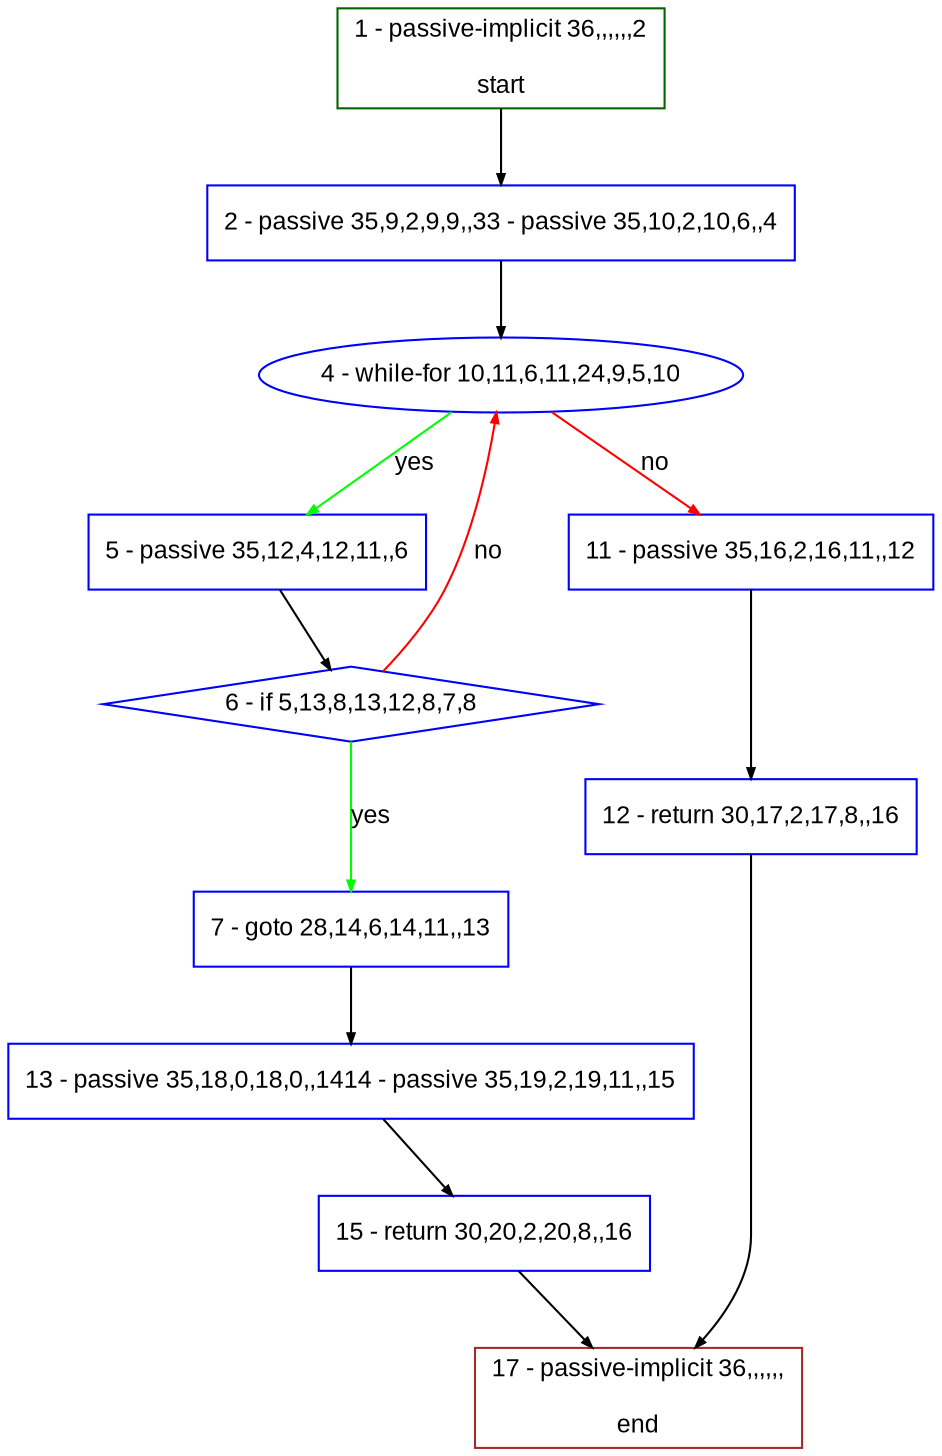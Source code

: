 digraph "" {
  graph [bgcolor="white", fillcolor="#FFFFCC", pack="true", packmode="clust", fontname="Arial", label="", fontsize="12", compound="true", style="rounded,filled"];
  node [node_initialized="no", fillcolor="white", fontname="Arial", label="", color="grey", fontsize="12", fixedsize="false", compound="true", shape="rectangle", style="filled"];
  edge [arrowtail="none", lhead="", fontcolor="black", fontname="Arial", label="", color="black", fontsize="12", arrowhead="normal", arrowsize="0.5", compound="true", ltail="", dir="forward"];
  __N1 [fillcolor="#ffffff", label="2 - passive 35,9,2,9,9,,33 - passive 35,10,2,10,6,,4", color="#0000ff", shape="box", style="filled"];
  __N2 [fillcolor="#ffffff", label="1 - passive-implicit 36,,,,,,2\n\nstart", color="#006400", shape="box", style="filled"];
  __N3 [fillcolor="#ffffff", label="4 - while-for 10,11,6,11,24,9,5,10", color="#0000ff", shape="oval", style="filled"];
  __N4 [fillcolor="#ffffff", label="5 - passive 35,12,4,12,11,,6", color="#0000ff", shape="box", style="filled"];
  __N5 [fillcolor="#ffffff", label="11 - passive 35,16,2,16,11,,12", color="#0000ff", shape="box", style="filled"];
  __N6 [fillcolor="#ffffff", label="6 - if 5,13,8,13,12,8,7,8", color="#0000ff", shape="diamond", style="filled"];
  __N7 [fillcolor="#ffffff", label="7 - goto 28,14,6,14,11,,13", color="#0000ff", shape="box", style="filled"];
  __N8 [fillcolor="#ffffff", label="13 - passive 35,18,0,18,0,,1414 - passive 35,19,2,19,11,,15", color="#0000ff", shape="box", style="filled"];
  __N9 [fillcolor="#ffffff", label="12 - return 30,17,2,17,8,,16", color="#0000ff", shape="box", style="filled"];
  __N10 [fillcolor="#ffffff", label="17 - passive-implicit 36,,,,,,\n\nend", color="#a52a2a", shape="box", style="filled"];
  __N11 [fillcolor="#ffffff", label="15 - return 30,20,2,20,8,,16", color="#0000ff", shape="box", style="filled"];
  __N2 -> __N1 [arrowtail="none", color="#000000", label="", arrowhead="normal", dir="forward"];
  __N1 -> __N3 [arrowtail="none", color="#000000", label="", arrowhead="normal", dir="forward"];
  __N3 -> __N4 [arrowtail="none", color="#00ff00", label="yes", arrowhead="normal", dir="forward"];
  __N3 -> __N5 [arrowtail="none", color="#ff0000", label="no", arrowhead="normal", dir="forward"];
  __N4 -> __N6 [arrowtail="none", color="#000000", label="", arrowhead="normal", dir="forward"];
  __N6 -> __N3 [arrowtail="none", color="#ff0000", label="no", arrowhead="normal", dir="forward"];
  __N6 -> __N7 [arrowtail="none", color="#00ff00", label="yes", arrowhead="normal", dir="forward"];
  __N7 -> __N8 [arrowtail="none", color="#000000", label="", arrowhead="normal", dir="forward"];
  __N5 -> __N9 [arrowtail="none", color="#000000", label="", arrowhead="normal", dir="forward"];
  __N9 -> __N10 [arrowtail="none", color="#000000", label="", arrowhead="normal", dir="forward"];
  __N8 -> __N11 [arrowtail="none", color="#000000", label="", arrowhead="normal", dir="forward"];
  __N11 -> __N10 [arrowtail="none", color="#000000", label="", arrowhead="normal", dir="forward"];
}
